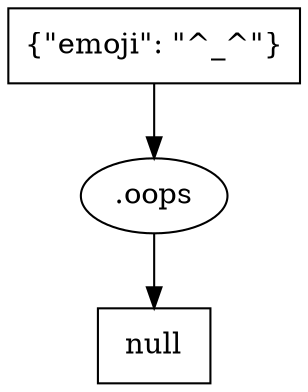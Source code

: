 digraph G {
    v1 [label = "{\"emoji\": \"^_^\"}", shape = "rect"];
    v2 [label = "null", shape = "rect"];
    filter [label = ".oops"];

    v1 -> filter -> v2;
}
